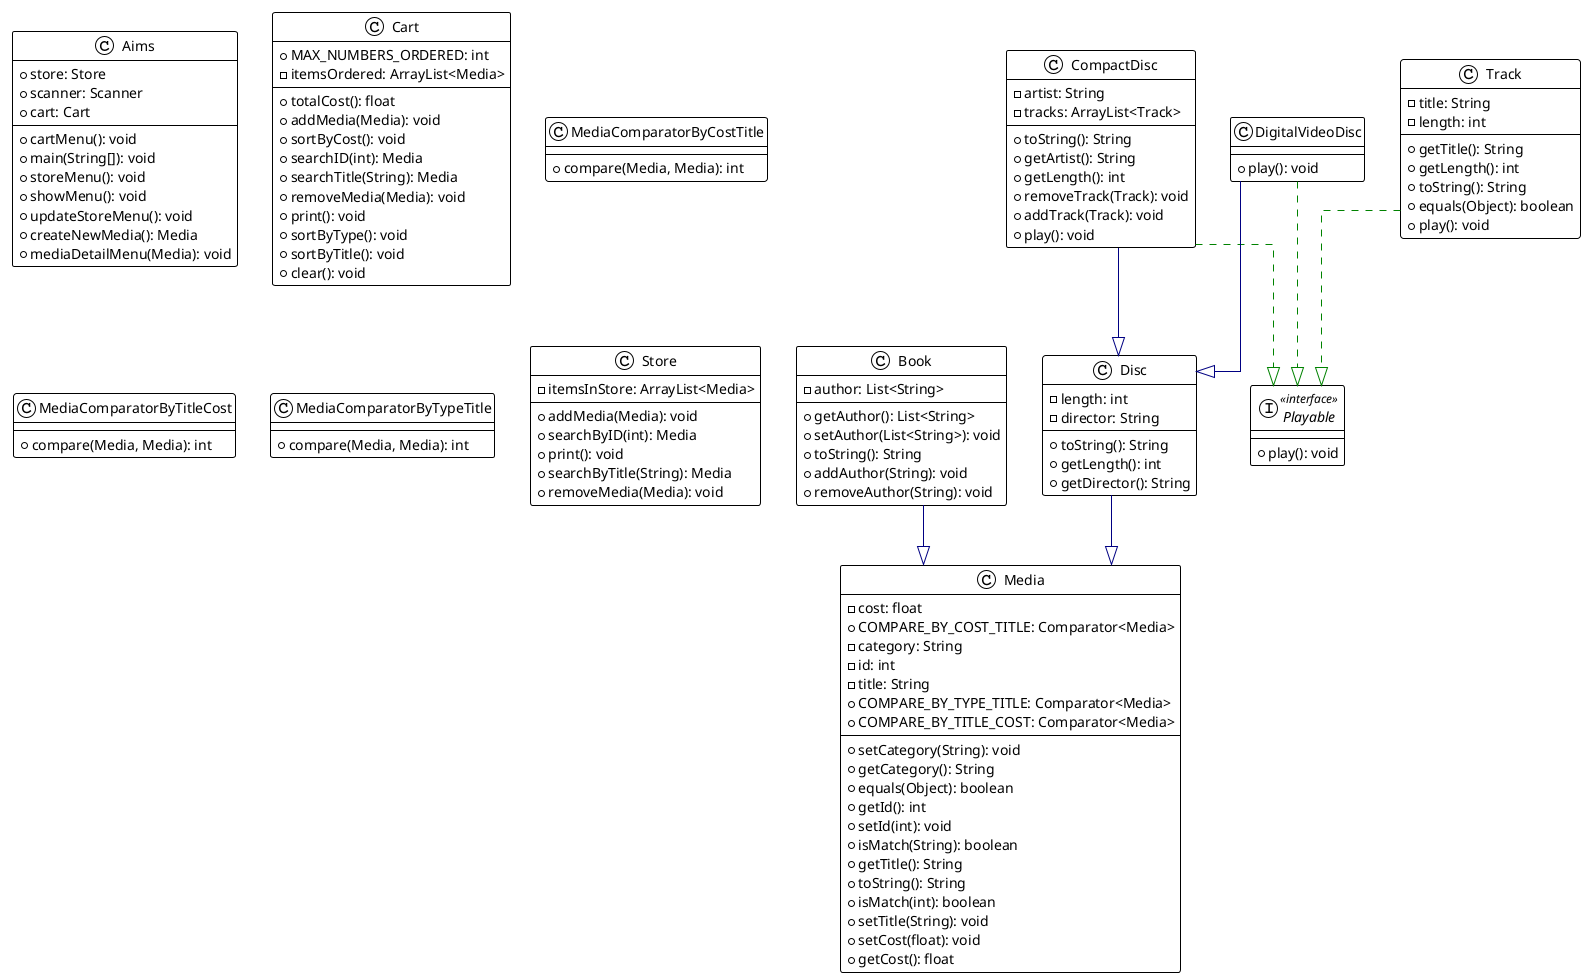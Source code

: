 @startuml

!theme plain
top to bottom direction
skinparam linetype ortho

class Aims {
  + store: Store
  + scanner: Scanner
  + cart: Cart
  + cartMenu(): void
  + main(String[]): void
  + storeMenu(): void
  + showMenu(): void
  + updateStoreMenu(): void
  + createNewMedia(): Media
  + mediaDetailMenu(Media): void
}
class Book {
  - author: List<String>
  + getAuthor(): List<String>
  + setAuthor(List<String>): void
  + toString(): String
  + addAuthor(String): void
  + removeAuthor(String): void
}
class Cart {
  + MAX_NUMBERS_ORDERED: int
  - itemsOrdered: ArrayList<Media>
  + totalCost(): float
  + addMedia(Media): void
  + sortByCost(): void
  + searchID(int): Media
  + searchTitle(String): Media
  + removeMedia(Media): void
  + print(): void
  + sortByType(): void
  + sortByTitle(): void
  + clear(): void
}
class CompactDisc {
  - artist: String
  - tracks: ArrayList<Track>
  + toString(): String
  + getArtist(): String
  + getLength(): int
  + removeTrack(Track): void
  + addTrack(Track): void
  + play(): void
}
class DigitalVideoDisc {
  + play(): void
}
class Disc {
  - length: int
  - director: String
  + toString(): String
  + getLength(): int
  + getDirector(): String
}
class Media {
  - cost: float
  + COMPARE_BY_COST_TITLE: Comparator<Media>
  - category: String
  - id: int
  - title: String
  + COMPARE_BY_TYPE_TITLE: Comparator<Media>
  + COMPARE_BY_TITLE_COST: Comparator<Media>
  + setCategory(String): void
  + getCategory(): String
  + equals(Object): boolean
  + getId(): int
  + setId(int): void
  + isMatch(String): boolean
  + getTitle(): String
  + toString(): String
  + isMatch(int): boolean
  + setTitle(String): void
  + setCost(float): void
  + getCost(): float
}
class MediaComparatorByCostTitle {
  + compare(Media, Media): int
}
class MediaComparatorByTitleCost {
  + compare(Media, Media): int
}
class MediaComparatorByTypeTitle {
  + compare(Media, Media): int
}
interface Playable << interface >> {
  + play(): void
}
class Store {
  - itemsInStore: ArrayList<Media>
  + addMedia(Media): void
  + searchByID(int): Media
  + print(): void
  + searchByTitle(String): Media
  + removeMedia(Media): void
}
class Track {
  - title: String
  - length: int
  + getTitle(): String
  + getLength(): int
  + toString(): String
  + equals(Object): boolean
  + play(): void
}

Book                        -[#000082,plain]-^  Media                      
CompactDisc                 -[#000082,plain]-^  Disc                       
CompactDisc                 -[#008200,dashed]-^  Playable                   
DigitalVideoDisc            -[#000082,plain]-^  Disc                       
DigitalVideoDisc            -[#008200,dashed]-^  Playable                   
Disc                        -[#000082,plain]-^  Media                      
Track                       -[#008200,dashed]-^  Playable                   
@enduml
